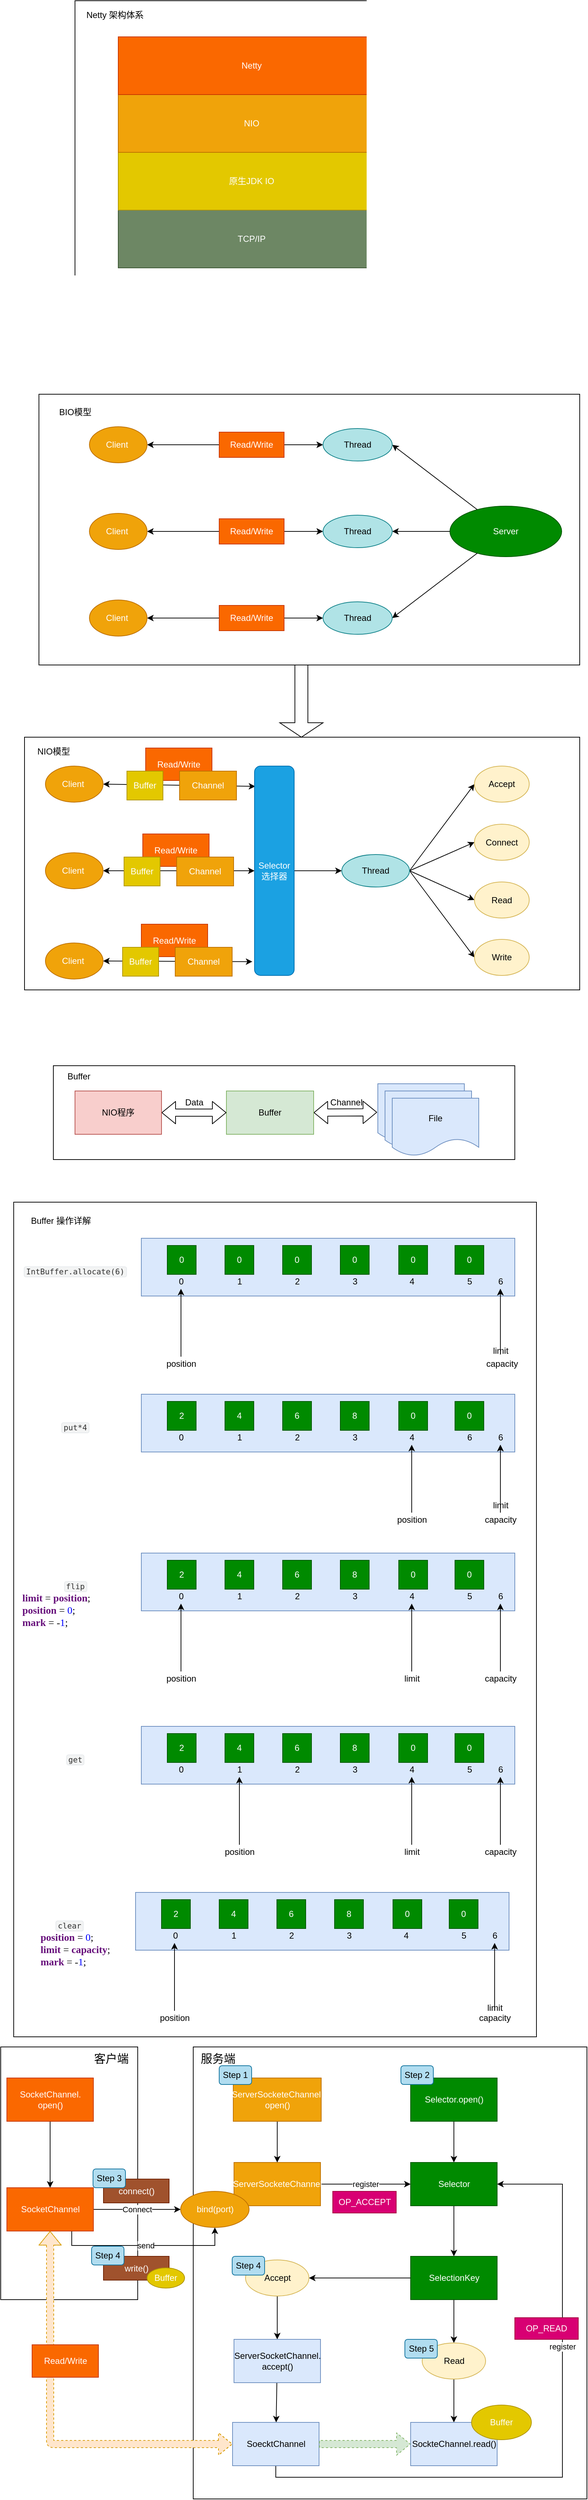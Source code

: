 <mxfile version="12.9.2" type="github">
  <diagram id="jNRD1-DXNJHHLxzeRADo" name="Page-1">
    <mxGraphModel dx="1186" dy="661" grid="1" gridSize="10" guides="1" tooltips="1" connect="1" arrows="1" fold="1" page="1" pageScale="1" pageWidth="827" pageHeight="1169" math="0" shadow="0">
      <root>
        <mxCell id="0" />
        <mxCell id="1" parent="0" />
        <mxCell id="AV0bK6THxF_gHR7wznhi-60" value="" style="rounded=0;whiteSpace=wrap;html=1;" vertex="1" parent="1">
          <mxGeometry x="274" y="2874" width="546" height="626" as="geometry" />
        </mxCell>
        <mxCell id="AV0bK6THxF_gHR7wznhi-58" value="" style="rounded=0;whiteSpace=wrap;html=1;" vertex="1" parent="1">
          <mxGeometry x="7" y="2874" width="190" height="350" as="geometry" />
        </mxCell>
        <mxCell id="vnEfgq90erIGrsfLV__0-226" value="" style="rounded=0;whiteSpace=wrap;html=1;" parent="1" vertex="1">
          <mxGeometry x="25" y="1704" width="725" height="1156" as="geometry" />
        </mxCell>
        <mxCell id="vnEfgq90erIGrsfLV__0-33" value="" style="rounded=0;whiteSpace=wrap;html=1;fillColor=#dae8fc;strokeColor=#6c8ebf;" parent="1" vertex="1">
          <mxGeometry x="202" y="1754" width="518" height="80" as="geometry" />
        </mxCell>
        <mxCell id="vnEfgq90erIGrsfLV__0-23" value="" style="rounded=0;whiteSpace=wrap;html=1;" parent="1" vertex="1">
          <mxGeometry x="80" y="1515" width="640" height="130" as="geometry" />
        </mxCell>
        <mxCell id="cbBWPBaZ2SxCi-PAY08a-71" value="" style="rounded=0;whiteSpace=wrap;html=1;" parent="1" vertex="1">
          <mxGeometry x="40" y="1060" width="770" height="350" as="geometry" />
        </mxCell>
        <mxCell id="cbBWPBaZ2SxCi-PAY08a-77" style="edgeStyle=none;rounded=0;orthogonalLoop=1;jettySize=auto;html=1;exitX=1;exitY=0.5;exitDx=0;exitDy=0;entryX=0;entryY=0.5;entryDx=0;entryDy=0;startArrow=none;startFill=0;endArrow=classic;endFill=1;" parent="1" source="cbBWPBaZ2SxCi-PAY08a-33" target="cbBWPBaZ2SxCi-PAY08a-73" edge="1">
          <mxGeometry relative="1" as="geometry">
            <mxPoint x="594" y="1245" as="sourcePoint" />
          </mxGeometry>
        </mxCell>
        <mxCell id="cbBWPBaZ2SxCi-PAY08a-78" style="edgeStyle=none;rounded=0;orthogonalLoop=1;jettySize=auto;html=1;entryX=0;entryY=0.5;entryDx=0;entryDy=0;startArrow=none;startFill=0;endArrow=classic;endFill=1;exitX=1;exitY=0.5;exitDx=0;exitDy=0;" parent="1" source="cbBWPBaZ2SxCi-PAY08a-33" target="cbBWPBaZ2SxCi-PAY08a-75" edge="1">
          <mxGeometry relative="1" as="geometry">
            <mxPoint x="590" y="1245" as="sourcePoint" />
          </mxGeometry>
        </mxCell>
        <mxCell id="cbBWPBaZ2SxCi-PAY08a-79" style="edgeStyle=none;rounded=0;orthogonalLoop=1;jettySize=auto;html=1;exitX=1;exitY=0.5;exitDx=0;exitDy=0;entryX=0;entryY=0.5;entryDx=0;entryDy=0;startArrow=none;startFill=0;endArrow=classic;endFill=1;" parent="1" source="cbBWPBaZ2SxCi-PAY08a-33" target="cbBWPBaZ2SxCi-PAY08a-74" edge="1">
          <mxGeometry relative="1" as="geometry">
            <mxPoint x="594" y="1245" as="sourcePoint" />
          </mxGeometry>
        </mxCell>
        <mxCell id="cbBWPBaZ2SxCi-PAY08a-80" style="edgeStyle=none;rounded=0;orthogonalLoop=1;jettySize=auto;html=1;exitX=1;exitY=0.5;exitDx=0;exitDy=0;entryX=0;entryY=0.5;entryDx=0;entryDy=0;startArrow=none;startFill=0;endArrow=classic;endFill=1;" parent="1" source="cbBWPBaZ2SxCi-PAY08a-33" target="cbBWPBaZ2SxCi-PAY08a-76" edge="1">
          <mxGeometry relative="1" as="geometry">
            <mxPoint x="594" y="1245" as="sourcePoint" />
          </mxGeometry>
        </mxCell>
        <mxCell id="cbBWPBaZ2SxCi-PAY08a-25" value="" style="rounded=0;whiteSpace=wrap;html=1;" parent="1" vertex="1">
          <mxGeometry x="60" y="585" width="750" height="375" as="geometry" />
        </mxCell>
        <mxCell id="cbBWPBaZ2SxCi-PAY08a-5" value="" style="rounded=0;whiteSpace=wrap;html=1;" parent="1" vertex="1">
          <mxGeometry x="110" y="40" width="510" height="420" as="geometry" />
        </mxCell>
        <mxCell id="cbBWPBaZ2SxCi-PAY08a-1" value="TCP/IP" style="rounded=0;whiteSpace=wrap;html=1;fillColor=#6d8764;strokeColor=#3A5431;fontColor=#ffffff;" parent="1" vertex="1">
          <mxGeometry x="170" y="330" width="370" height="80" as="geometry" />
        </mxCell>
        <mxCell id="cbBWPBaZ2SxCi-PAY08a-2" value="原生JDK IO" style="rounded=0;whiteSpace=wrap;html=1;fillColor=#e3c800;strokeColor=#B09500;fontColor=#ffffff;" parent="1" vertex="1">
          <mxGeometry x="170" y="250" width="370" height="80" as="geometry" />
        </mxCell>
        <mxCell id="cbBWPBaZ2SxCi-PAY08a-3" value="NIO" style="rounded=0;whiteSpace=wrap;html=1;fillColor=#f0a30a;strokeColor=#BD7000;fontColor=#ffffff;" parent="1" vertex="1">
          <mxGeometry x="170" y="170" width="370" height="80" as="geometry" />
        </mxCell>
        <mxCell id="cbBWPBaZ2SxCi-PAY08a-4" value="Netty" style="rounded=0;whiteSpace=wrap;html=1;fillColor=#fa6800;strokeColor=#C73500;fontColor=#ffffff;" parent="1" vertex="1">
          <mxGeometry x="170" y="90" width="370" height="80" as="geometry" />
        </mxCell>
        <mxCell id="cbBWPBaZ2SxCi-PAY08a-6" value="Netty 架构体系" style="text;html=1;align=center;verticalAlign=middle;resizable=0;points=[];autosize=1;" parent="1" vertex="1">
          <mxGeometry x="120" y="50" width="90" height="20" as="geometry" />
        </mxCell>
        <mxCell id="cbBWPBaZ2SxCi-PAY08a-7" value="Server" style="ellipse;whiteSpace=wrap;html=1;fillColor=#008a00;strokeColor=#005700;fontColor=#ffffff;" parent="1" vertex="1">
          <mxGeometry x="630" y="740" width="155" height="70" as="geometry" />
        </mxCell>
        <mxCell id="cbBWPBaZ2SxCi-PAY08a-13" style="edgeStyle=orthogonalEdgeStyle;rounded=0;orthogonalLoop=1;jettySize=auto;html=1;exitX=1;exitY=0.5;exitDx=0;exitDy=0;startArrow=classic;startFill=1;" parent="1" source="cbBWPBaZ2SxCi-PAY08a-8" target="cbBWPBaZ2SxCi-PAY08a-11" edge="1">
          <mxGeometry relative="1" as="geometry" />
        </mxCell>
        <mxCell id="cbBWPBaZ2SxCi-PAY08a-8" value="Client&amp;nbsp;" style="ellipse;whiteSpace=wrap;html=1;fillColor=#f0a30a;strokeColor=#BD7000;fontColor=#ffffff;" parent="1" vertex="1">
          <mxGeometry x="130" y="630" width="80" height="50" as="geometry" />
        </mxCell>
        <mxCell id="cbBWPBaZ2SxCi-PAY08a-22" style="rounded=0;orthogonalLoop=1;jettySize=auto;html=1;exitX=1;exitY=0.5;exitDx=0;exitDy=0;startArrow=classic;startFill=1;endArrow=none;endFill=0;" parent="1" source="cbBWPBaZ2SxCi-PAY08a-11" target="cbBWPBaZ2SxCi-PAY08a-7" edge="1">
          <mxGeometry relative="1" as="geometry" />
        </mxCell>
        <mxCell id="cbBWPBaZ2SxCi-PAY08a-11" value="Thread" style="ellipse;whiteSpace=wrap;html=1;fillColor=#b0e3e6;strokeColor=#0e8088;" parent="1" vertex="1">
          <mxGeometry x="454" y="632.5" width="96" height="45" as="geometry" />
        </mxCell>
        <mxCell id="cbBWPBaZ2SxCi-PAY08a-12" value="Read/Write" style="rounded=0;whiteSpace=wrap;html=1;fillColor=#fa6800;strokeColor=#C73500;fontColor=#ffffff;" parent="1" vertex="1">
          <mxGeometry x="310" y="637.5" width="90" height="35" as="geometry" />
        </mxCell>
        <mxCell id="cbBWPBaZ2SxCi-PAY08a-14" style="edgeStyle=orthogonalEdgeStyle;rounded=0;orthogonalLoop=1;jettySize=auto;html=1;exitX=1;exitY=0.5;exitDx=0;exitDy=0;startArrow=classic;startFill=1;" parent="1" source="cbBWPBaZ2SxCi-PAY08a-15" target="cbBWPBaZ2SxCi-PAY08a-16" edge="1">
          <mxGeometry relative="1" as="geometry" />
        </mxCell>
        <mxCell id="cbBWPBaZ2SxCi-PAY08a-15" value="Client&amp;nbsp;" style="ellipse;whiteSpace=wrap;html=1;fillColor=#f0a30a;strokeColor=#BD7000;fontColor=#ffffff;" parent="1" vertex="1">
          <mxGeometry x="130" y="750" width="80" height="50" as="geometry" />
        </mxCell>
        <mxCell id="cbBWPBaZ2SxCi-PAY08a-23" style="edgeStyle=none;rounded=0;orthogonalLoop=1;jettySize=auto;html=1;exitX=1;exitY=0.5;exitDx=0;exitDy=0;entryX=0;entryY=0.5;entryDx=0;entryDy=0;startArrow=classic;startFill=1;endArrow=none;endFill=0;" parent="1" source="cbBWPBaZ2SxCi-PAY08a-16" target="cbBWPBaZ2SxCi-PAY08a-7" edge="1">
          <mxGeometry relative="1" as="geometry" />
        </mxCell>
        <mxCell id="cbBWPBaZ2SxCi-PAY08a-16" value="Thread" style="ellipse;whiteSpace=wrap;html=1;fillColor=#b0e3e6;strokeColor=#0e8088;" parent="1" vertex="1">
          <mxGeometry x="454" y="752.5" width="96" height="45" as="geometry" />
        </mxCell>
        <mxCell id="cbBWPBaZ2SxCi-PAY08a-17" value="Read/Write" style="rounded=0;whiteSpace=wrap;html=1;fillColor=#fa6800;strokeColor=#C73500;fontColor=#ffffff;" parent="1" vertex="1">
          <mxGeometry x="310" y="757.5" width="90" height="35" as="geometry" />
        </mxCell>
        <mxCell id="cbBWPBaZ2SxCi-PAY08a-18" style="edgeStyle=orthogonalEdgeStyle;rounded=0;orthogonalLoop=1;jettySize=auto;html=1;exitX=1;exitY=0.5;exitDx=0;exitDy=0;startArrow=classic;startFill=1;" parent="1" source="cbBWPBaZ2SxCi-PAY08a-19" target="cbBWPBaZ2SxCi-PAY08a-20" edge="1">
          <mxGeometry relative="1" as="geometry" />
        </mxCell>
        <mxCell id="cbBWPBaZ2SxCi-PAY08a-19" value="Client&amp;nbsp;" style="ellipse;whiteSpace=wrap;html=1;fillColor=#f0a30a;strokeColor=#BD7000;fontColor=#ffffff;" parent="1" vertex="1">
          <mxGeometry x="130" y="870" width="80" height="50" as="geometry" />
        </mxCell>
        <mxCell id="cbBWPBaZ2SxCi-PAY08a-24" style="edgeStyle=none;rounded=0;orthogonalLoop=1;jettySize=auto;html=1;exitX=1;exitY=0.5;exitDx=0;exitDy=0;startArrow=classic;startFill=1;endArrow=none;endFill=0;" parent="1" source="cbBWPBaZ2SxCi-PAY08a-20" target="cbBWPBaZ2SxCi-PAY08a-7" edge="1">
          <mxGeometry relative="1" as="geometry" />
        </mxCell>
        <mxCell id="cbBWPBaZ2SxCi-PAY08a-20" value="Thread" style="ellipse;whiteSpace=wrap;html=1;fillColor=#b0e3e6;strokeColor=#0e8088;" parent="1" vertex="1">
          <mxGeometry x="454" y="872.5" width="96" height="45" as="geometry" />
        </mxCell>
        <mxCell id="cbBWPBaZ2SxCi-PAY08a-21" value="Read/Write" style="rounded=0;whiteSpace=wrap;html=1;fillColor=#fa6800;strokeColor=#C73500;fontColor=#ffffff;" parent="1" vertex="1">
          <mxGeometry x="310" y="877.5" width="90" height="35" as="geometry" />
        </mxCell>
        <mxCell id="cbBWPBaZ2SxCi-PAY08a-26" value="BIO模型" style="text;html=1;align=center;verticalAlign=middle;resizable=0;points=[];autosize=1;" parent="1" vertex="1">
          <mxGeometry x="80" y="600" width="60" height="20" as="geometry" />
        </mxCell>
        <mxCell id="cbBWPBaZ2SxCi-PAY08a-27" value="" style="shape=singleArrow;direction=south;whiteSpace=wrap;html=1;" parent="1" vertex="1">
          <mxGeometry x="394" y="960" width="60" height="100" as="geometry" />
        </mxCell>
        <mxCell id="cbBWPBaZ2SxCi-PAY08a-55" style="edgeStyle=none;rounded=0;orthogonalLoop=1;jettySize=auto;html=1;exitX=1;exitY=0.5;exitDx=0;exitDy=0;entryX=0.018;entryY=0.097;entryDx=0;entryDy=0;entryPerimeter=0;startArrow=classic;startFill=1;endArrow=classic;endFill=1;" parent="1" source="cbBWPBaZ2SxCi-PAY08a-31" target="cbBWPBaZ2SxCi-PAY08a-52" edge="1">
          <mxGeometry relative="1" as="geometry" />
        </mxCell>
        <mxCell id="cbBWPBaZ2SxCi-PAY08a-31" value="Client&amp;nbsp;" style="ellipse;whiteSpace=wrap;html=1;fillColor=#f0a30a;strokeColor=#BD7000;fontColor=#ffffff;" parent="1" vertex="1">
          <mxGeometry x="69" y="1100" width="80" height="50" as="geometry" />
        </mxCell>
        <mxCell id="cbBWPBaZ2SxCi-PAY08a-33" value="Thread" style="ellipse;whiteSpace=wrap;html=1;fillColor=#b0e3e6;strokeColor=#0e8088;" parent="1" vertex="1">
          <mxGeometry x="480" y="1222.5" width="94" height="45" as="geometry" />
        </mxCell>
        <mxCell id="cbBWPBaZ2SxCi-PAY08a-34" value="Read/Write" style="rounded=0;whiteSpace=wrap;html=1;fillColor=#fa6800;strokeColor=#C73500;fontColor=#ffffff;" parent="1" vertex="1">
          <mxGeometry x="208" y="1075" width="92" height="45" as="geometry" />
        </mxCell>
        <mxCell id="cbBWPBaZ2SxCi-PAY08a-56" style="edgeStyle=none;rounded=0;orthogonalLoop=1;jettySize=auto;html=1;exitX=1;exitY=0.5;exitDx=0;exitDy=0;entryX=0;entryY=0.5;entryDx=0;entryDy=0;startArrow=classic;startFill=1;endArrow=classic;endFill=1;" parent="1" source="cbBWPBaZ2SxCi-PAY08a-36" target="cbBWPBaZ2SxCi-PAY08a-52" edge="1">
          <mxGeometry relative="1" as="geometry" />
        </mxCell>
        <mxCell id="cbBWPBaZ2SxCi-PAY08a-36" value="Client&amp;nbsp;" style="ellipse;whiteSpace=wrap;html=1;fillColor=#f0a30a;strokeColor=#BD7000;fontColor=#ffffff;" parent="1" vertex="1">
          <mxGeometry x="69" y="1220" width="80" height="50" as="geometry" />
        </mxCell>
        <mxCell id="cbBWPBaZ2SxCi-PAY08a-57" style="edgeStyle=none;rounded=0;orthogonalLoop=1;jettySize=auto;html=1;exitX=1;exitY=0.5;exitDx=0;exitDy=0;entryX=-0.055;entryY=0.934;entryDx=0;entryDy=0;entryPerimeter=0;startArrow=classic;startFill=1;endArrow=classic;endFill=1;" parent="1" source="cbBWPBaZ2SxCi-PAY08a-41" target="cbBWPBaZ2SxCi-PAY08a-52" edge="1">
          <mxGeometry relative="1" as="geometry" />
        </mxCell>
        <mxCell id="cbBWPBaZ2SxCi-PAY08a-41" value="Client&amp;nbsp;" style="ellipse;whiteSpace=wrap;html=1;fillColor=#f0a30a;strokeColor=#BD7000;fontColor=#ffffff;" parent="1" vertex="1">
          <mxGeometry x="69" y="1345" width="80" height="50" as="geometry" />
        </mxCell>
        <mxCell id="cbBWPBaZ2SxCi-PAY08a-45" value="NIO模型" style="text;html=1;align=center;verticalAlign=middle;resizable=0;points=[];autosize=1;" parent="1" vertex="1">
          <mxGeometry x="50" y="1070" width="60" height="20" as="geometry" />
        </mxCell>
        <mxCell id="cbBWPBaZ2SxCi-PAY08a-70" style="edgeStyle=none;rounded=0;orthogonalLoop=1;jettySize=auto;html=1;startArrow=none;startFill=0;endArrow=classic;endFill=1;" parent="1" source="cbBWPBaZ2SxCi-PAY08a-52" target="cbBWPBaZ2SxCi-PAY08a-33" edge="1">
          <mxGeometry relative="1" as="geometry">
            <mxPoint x="469" y="1245" as="targetPoint" />
          </mxGeometry>
        </mxCell>
        <mxCell id="cbBWPBaZ2SxCi-PAY08a-52" value="Selector&lt;br&gt;选择器" style="rounded=1;whiteSpace=wrap;html=1;fillColor=#1ba1e2;strokeColor=#006EAF;fontColor=#ffffff;" parent="1" vertex="1">
          <mxGeometry x="359" y="1100" width="55" height="290" as="geometry" />
        </mxCell>
        <mxCell id="cbBWPBaZ2SxCi-PAY08a-73" value="Accept" style="ellipse;whiteSpace=wrap;html=1;fillColor=#fff2cc;strokeColor=#d6b656;" parent="1" vertex="1">
          <mxGeometry x="664" y="1100" width="76" height="50" as="geometry" />
        </mxCell>
        <mxCell id="cbBWPBaZ2SxCi-PAY08a-74" value="Read" style="ellipse;whiteSpace=wrap;html=1;fillColor=#fff2cc;strokeColor=#d6b656;" parent="1" vertex="1">
          <mxGeometry x="664" y="1260.5" width="76" height="50" as="geometry" />
        </mxCell>
        <mxCell id="cbBWPBaZ2SxCi-PAY08a-75" value="Connect" style="ellipse;whiteSpace=wrap;html=1;fillColor=#fff2cc;strokeColor=#d6b656;" parent="1" vertex="1">
          <mxGeometry x="664" y="1180.5" width="76" height="50" as="geometry" />
        </mxCell>
        <mxCell id="cbBWPBaZ2SxCi-PAY08a-76" value="Write" style="ellipse;whiteSpace=wrap;html=1;fillColor=#fff2cc;strokeColor=#d6b656;" parent="1" vertex="1">
          <mxGeometry x="664" y="1340" width="76" height="50" as="geometry" />
        </mxCell>
        <mxCell id="vnEfgq90erIGrsfLV__0-1" value="Channel" style="rounded=0;whiteSpace=wrap;html=1;fillColor=#f0a30a;strokeColor=#BD7000;fontColor=#ffffff;" parent="1" vertex="1">
          <mxGeometry x="255" y="1107" width="79" height="40" as="geometry" />
        </mxCell>
        <mxCell id="vnEfgq90erIGrsfLV__0-2" value="Buffer" style="rounded=0;whiteSpace=wrap;html=1;fillColor=#e3c800;strokeColor=#B09500;fontColor=#ffffff;" parent="1" vertex="1">
          <mxGeometry x="182" y="1107" width="50" height="40" as="geometry" />
        </mxCell>
        <mxCell id="vnEfgq90erIGrsfLV__0-5" value="Read/Write" style="rounded=0;whiteSpace=wrap;html=1;fillColor=#fa6800;strokeColor=#C73500;fontColor=#ffffff;" parent="1" vertex="1">
          <mxGeometry x="204" y="1194" width="92" height="45" as="geometry" />
        </mxCell>
        <mxCell id="vnEfgq90erIGrsfLV__0-6" value="Channel" style="rounded=0;whiteSpace=wrap;html=1;fillColor=#f0a30a;strokeColor=#BD7000;fontColor=#ffffff;" parent="1" vertex="1">
          <mxGeometry x="251" y="1226" width="79" height="40" as="geometry" />
        </mxCell>
        <mxCell id="vnEfgq90erIGrsfLV__0-7" value="Buffer" style="rounded=0;whiteSpace=wrap;html=1;fillColor=#e3c800;strokeColor=#B09500;fontColor=#ffffff;" parent="1" vertex="1">
          <mxGeometry x="178" y="1226" width="50" height="40" as="geometry" />
        </mxCell>
        <mxCell id="vnEfgq90erIGrsfLV__0-8" value="Read/Write" style="rounded=0;whiteSpace=wrap;html=1;fillColor=#fa6800;strokeColor=#C73500;fontColor=#ffffff;" parent="1" vertex="1">
          <mxGeometry x="202" y="1319" width="92" height="45" as="geometry" />
        </mxCell>
        <mxCell id="vnEfgq90erIGrsfLV__0-9" value="Channel" style="rounded=0;whiteSpace=wrap;html=1;fillColor=#f0a30a;strokeColor=#BD7000;fontColor=#ffffff;" parent="1" vertex="1">
          <mxGeometry x="249" y="1351" width="79" height="40" as="geometry" />
        </mxCell>
        <mxCell id="vnEfgq90erIGrsfLV__0-10" value="Buffer" style="rounded=0;whiteSpace=wrap;html=1;fillColor=#e3c800;strokeColor=#B09500;fontColor=#ffffff;" parent="1" vertex="1">
          <mxGeometry x="176" y="1351" width="50" height="40" as="geometry" />
        </mxCell>
        <mxCell id="vnEfgq90erIGrsfLV__0-11" value="" style="shape=document;whiteSpace=wrap;html=1;boundedLbl=1;fillColor=#dae8fc;strokeColor=#6c8ebf;" parent="1" vertex="1">
          <mxGeometry x="530" y="1540" width="120" height="80" as="geometry" />
        </mxCell>
        <mxCell id="vnEfgq90erIGrsfLV__0-12" value="" style="shape=document;whiteSpace=wrap;html=1;boundedLbl=1;fillColor=#dae8fc;strokeColor=#6c8ebf;" parent="1" vertex="1">
          <mxGeometry x="540" y="1550" width="120" height="80" as="geometry" />
        </mxCell>
        <mxCell id="vnEfgq90erIGrsfLV__0-13" value="File" style="shape=document;whiteSpace=wrap;html=1;boundedLbl=1;fillColor=#dae8fc;strokeColor=#6c8ebf;" parent="1" vertex="1">
          <mxGeometry x="550" y="1560" width="120" height="80" as="geometry" />
        </mxCell>
        <mxCell id="vnEfgq90erIGrsfLV__0-15" value="" style="shape=flexArrow;endArrow=classic;startArrow=classic;html=1;exitX=1;exitY=0.5;exitDx=0;exitDy=0;" parent="1" source="vnEfgq90erIGrsfLV__0-16" edge="1">
          <mxGeometry width="50" height="50" relative="1" as="geometry">
            <mxPoint x="470" y="1646" as="sourcePoint" />
            <mxPoint x="529" y="1579.5" as="targetPoint" />
          </mxGeometry>
        </mxCell>
        <mxCell id="vnEfgq90erIGrsfLV__0-19" value="Channel" style="text;html=1;align=center;verticalAlign=middle;resizable=0;points=[];labelBackgroundColor=#ffffff;" parent="vnEfgq90erIGrsfLV__0-15" vertex="1" connectable="0">
          <mxGeometry x="0.072" relative="1" as="geometry">
            <mxPoint x="-2.5" y="-13.73" as="offset" />
          </mxGeometry>
        </mxCell>
        <mxCell id="vnEfgq90erIGrsfLV__0-16" value="Buffer" style="rounded=0;whiteSpace=wrap;html=1;fillColor=#d5e8d4;strokeColor=#82b366;" parent="1" vertex="1">
          <mxGeometry x="320" y="1550" width="121" height="60" as="geometry" />
        </mxCell>
        <mxCell id="vnEfgq90erIGrsfLV__0-17" value="" style="shape=flexArrow;endArrow=classic;startArrow=classic;html=1;entryX=0;entryY=0.5;entryDx=0;entryDy=0;exitX=1;exitY=0.5;exitDx=0;exitDy=0;" parent="1" source="vnEfgq90erIGrsfLV__0-18" target="vnEfgq90erIGrsfLV__0-16" edge="1">
          <mxGeometry width="50" height="50" relative="1" as="geometry">
            <mxPoint x="220" y="1580" as="sourcePoint" />
            <mxPoint x="260" y="1556" as="targetPoint" />
          </mxGeometry>
        </mxCell>
        <mxCell id="vnEfgq90erIGrsfLV__0-20" value="Data" style="text;html=1;align=center;verticalAlign=middle;resizable=0;points=[];labelBackgroundColor=#ffffff;" parent="vnEfgq90erIGrsfLV__0-17" vertex="1" connectable="0">
          <mxGeometry x="0.097" y="1" relative="1" as="geometry">
            <mxPoint x="-5" y="-13" as="offset" />
          </mxGeometry>
        </mxCell>
        <mxCell id="vnEfgq90erIGrsfLV__0-18" value="NIO程序" style="rounded=0;whiteSpace=wrap;html=1;fillColor=#f8cecc;strokeColor=#b85450;" parent="1" vertex="1">
          <mxGeometry x="110" y="1550" width="120" height="60" as="geometry" />
        </mxCell>
        <mxCell id="vnEfgq90erIGrsfLV__0-24" value="Buffer" style="text;html=1;align=center;verticalAlign=middle;resizable=0;points=[];autosize=1;" parent="1" vertex="1">
          <mxGeometry x="90" y="1520" width="50" height="20" as="geometry" />
        </mxCell>
        <mxCell id="vnEfgq90erIGrsfLV__0-26" value="0" style="whiteSpace=wrap;html=1;aspect=fixed;fillColor=#008a00;strokeColor=#005700;fontColor=#ffffff;" parent="1" vertex="1">
          <mxGeometry x="238" y="1764" width="40" height="40" as="geometry" />
        </mxCell>
        <mxCell id="vnEfgq90erIGrsfLV__0-27" value="0" style="whiteSpace=wrap;html=1;aspect=fixed;fillColor=#008a00;strokeColor=#005700;fontColor=#ffffff;" parent="1" vertex="1">
          <mxGeometry x="637" y="1764" width="40" height="40" as="geometry" />
        </mxCell>
        <mxCell id="vnEfgq90erIGrsfLV__0-28" value="0" style="whiteSpace=wrap;html=1;aspect=fixed;fillColor=#008a00;strokeColor=#005700;fontColor=#ffffff;" parent="1" vertex="1">
          <mxGeometry x="559" y="1764" width="40" height="40" as="geometry" />
        </mxCell>
        <mxCell id="vnEfgq90erIGrsfLV__0-29" value="0" style="whiteSpace=wrap;html=1;aspect=fixed;fillColor=#008a00;strokeColor=#005700;fontColor=#ffffff;" parent="1" vertex="1">
          <mxGeometry x="318" y="1764" width="40" height="40" as="geometry" />
        </mxCell>
        <mxCell id="vnEfgq90erIGrsfLV__0-30" value="0" style="whiteSpace=wrap;html=1;aspect=fixed;fillColor=#008a00;strokeColor=#005700;fontColor=#ffffff;" parent="1" vertex="1">
          <mxGeometry x="398" y="1764" width="40" height="40" as="geometry" />
        </mxCell>
        <mxCell id="vnEfgq90erIGrsfLV__0-31" value="0" style="whiteSpace=wrap;html=1;aspect=fixed;fillColor=#008a00;strokeColor=#005700;fontColor=#ffffff;" parent="1" vertex="1">
          <mxGeometry x="478" y="1764" width="40" height="40" as="geometry" />
        </mxCell>
        <mxCell id="vnEfgq90erIGrsfLV__0-34" value="0" style="text;html=1;align=center;verticalAlign=middle;resizable=0;points=[];autosize=1;" parent="1" vertex="1">
          <mxGeometry x="247" y="1804" width="20" height="20" as="geometry" />
        </mxCell>
        <mxCell id="vnEfgq90erIGrsfLV__0-35" value="1" style="text;html=1;align=center;verticalAlign=middle;resizable=0;points=[];autosize=1;" parent="1" vertex="1">
          <mxGeometry x="328" y="1804" width="20" height="20" as="geometry" />
        </mxCell>
        <mxCell id="vnEfgq90erIGrsfLV__0-36" value="2" style="text;html=1;align=center;verticalAlign=middle;resizable=0;points=[];autosize=1;" parent="1" vertex="1">
          <mxGeometry x="408" y="1804" width="20" height="20" as="geometry" />
        </mxCell>
        <mxCell id="vnEfgq90erIGrsfLV__0-37" value="3" style="text;html=1;align=center;verticalAlign=middle;resizable=0;points=[];autosize=1;" parent="1" vertex="1">
          <mxGeometry x="488" y="1804" width="20" height="20" as="geometry" />
        </mxCell>
        <mxCell id="vnEfgq90erIGrsfLV__0-38" value="4" style="text;html=1;align=center;verticalAlign=middle;resizable=0;points=[];autosize=1;" parent="1" vertex="1">
          <mxGeometry x="567" y="1804" width="20" height="20" as="geometry" />
        </mxCell>
        <mxCell id="vnEfgq90erIGrsfLV__0-41" value="5" style="text;html=1;align=center;verticalAlign=middle;resizable=0;points=[];autosize=1;" parent="1" vertex="1">
          <mxGeometry x="647" y="1804" width="20" height="20" as="geometry" />
        </mxCell>
        <mxCell id="vnEfgq90erIGrsfLV__0-45" style="edgeStyle=orthogonalEdgeStyle;rounded=0;orthogonalLoop=1;jettySize=auto;html=1;" parent="1" source="vnEfgq90erIGrsfLV__0-42" target="vnEfgq90erIGrsfLV__0-34" edge="1">
          <mxGeometry relative="1" as="geometry">
            <mxPoint x="257" y="1824" as="targetPoint" />
          </mxGeometry>
        </mxCell>
        <mxCell id="vnEfgq90erIGrsfLV__0-42" value="position" style="text;html=1;align=center;verticalAlign=middle;resizable=0;points=[];autosize=1;" parent="1" vertex="1">
          <mxGeometry x="227" y="1918" width="60" height="20" as="geometry" />
        </mxCell>
        <mxCell id="vnEfgq90erIGrsfLV__0-44" style="edgeStyle=orthogonalEdgeStyle;rounded=0;orthogonalLoop=1;jettySize=auto;html=1;exitX=0.467;exitY=-0.15;exitDx=0;exitDy=0;exitPerimeter=0;entryX=0.5;entryY=1;entryDx=0;entryDy=0;entryPerimeter=0;" parent="1" source="vnEfgq90erIGrsfLV__0-43" target="vnEfgq90erIGrsfLV__0-158" edge="1">
          <mxGeometry relative="1" as="geometry" />
        </mxCell>
        <mxCell id="vnEfgq90erIGrsfLV__0-43" value="capacity" style="text;html=1;align=center;verticalAlign=middle;resizable=0;points=[];autosize=1;" parent="1" vertex="1">
          <mxGeometry x="672" y="1918" width="60" height="20" as="geometry" />
        </mxCell>
        <mxCell id="vnEfgq90erIGrsfLV__0-47" style="edgeStyle=orthogonalEdgeStyle;rounded=0;orthogonalLoop=1;jettySize=auto;html=1;" parent="1" source="vnEfgq90erIGrsfLV__0-46" target="vnEfgq90erIGrsfLV__0-158" edge="1">
          <mxGeometry relative="1" as="geometry">
            <mxPoint x="718" y="1904" as="targetPoint" />
          </mxGeometry>
        </mxCell>
        <mxCell id="vnEfgq90erIGrsfLV__0-46" value="limit" style="text;html=1;align=center;verticalAlign=middle;resizable=0;points=[];autosize=1;" parent="1" vertex="1">
          <mxGeometry x="680" y="1900" width="40" height="20" as="geometry" />
        </mxCell>
        <mxCell id="vnEfgq90erIGrsfLV__0-48" value="&lt;code style=&quot;box-sizing: border-box ; text-align: left ; border: 1px solid rgb(231 , 234 , 237) ; background-color: rgb(243 , 244 , 244) ; border-radius: 3px ; padding: 0px 2px ; font-size: 0.9em ; color: rgb(51 , 51 , 51) ; white-space: pre-wrap&quot;&gt;IntBuffer.allocate(6)&lt;/code&gt;" style="text;html=1;align=center;verticalAlign=middle;resizable=0;points=[];autosize=1;" parent="1" vertex="1">
          <mxGeometry x="25" y="1790" width="170" height="20" as="geometry" />
        </mxCell>
        <mxCell id="vnEfgq90erIGrsfLV__0-94" value="" style="rounded=0;whiteSpace=wrap;html=1;fillColor=#dae8fc;strokeColor=#6c8ebf;" parent="1" vertex="1">
          <mxGeometry x="202" y="1970" width="518" height="80" as="geometry" />
        </mxCell>
        <mxCell id="vnEfgq90erIGrsfLV__0-95" value="2" style="whiteSpace=wrap;html=1;aspect=fixed;fillColor=#008a00;strokeColor=#005700;fontColor=#ffffff;" parent="1" vertex="1">
          <mxGeometry x="238" y="1980" width="40" height="40" as="geometry" />
        </mxCell>
        <mxCell id="vnEfgq90erIGrsfLV__0-96" value="0" style="whiteSpace=wrap;html=1;aspect=fixed;fillColor=#008a00;strokeColor=#005700;fontColor=#ffffff;" parent="1" vertex="1">
          <mxGeometry x="637" y="1980" width="40" height="40" as="geometry" />
        </mxCell>
        <mxCell id="vnEfgq90erIGrsfLV__0-97" value="0" style="whiteSpace=wrap;html=1;aspect=fixed;fillColor=#008a00;strokeColor=#005700;fontColor=#ffffff;" parent="1" vertex="1">
          <mxGeometry x="559" y="1980" width="40" height="40" as="geometry" />
        </mxCell>
        <mxCell id="vnEfgq90erIGrsfLV__0-98" value="4" style="whiteSpace=wrap;html=1;aspect=fixed;fillColor=#008a00;strokeColor=#005700;fontColor=#ffffff;" parent="1" vertex="1">
          <mxGeometry x="318" y="1980" width="40" height="40" as="geometry" />
        </mxCell>
        <mxCell id="vnEfgq90erIGrsfLV__0-99" value="6" style="whiteSpace=wrap;html=1;aspect=fixed;fillColor=#008a00;strokeColor=#005700;fontColor=#ffffff;" parent="1" vertex="1">
          <mxGeometry x="398" y="1980" width="40" height="40" as="geometry" />
        </mxCell>
        <mxCell id="vnEfgq90erIGrsfLV__0-100" value="8" style="whiteSpace=wrap;html=1;aspect=fixed;fillColor=#008a00;strokeColor=#005700;fontColor=#ffffff;" parent="1" vertex="1">
          <mxGeometry x="478" y="1980" width="40" height="40" as="geometry" />
        </mxCell>
        <mxCell id="vnEfgq90erIGrsfLV__0-101" value="0" style="text;html=1;align=center;verticalAlign=middle;resizable=0;points=[];autosize=1;" parent="1" vertex="1">
          <mxGeometry x="247" y="2020" width="20" height="20" as="geometry" />
        </mxCell>
        <mxCell id="vnEfgq90erIGrsfLV__0-102" value="1" style="text;html=1;align=center;verticalAlign=middle;resizable=0;points=[];autosize=1;" parent="1" vertex="1">
          <mxGeometry x="328" y="2020" width="20" height="20" as="geometry" />
        </mxCell>
        <mxCell id="vnEfgq90erIGrsfLV__0-103" value="2" style="text;html=1;align=center;verticalAlign=middle;resizable=0;points=[];autosize=1;" parent="1" vertex="1">
          <mxGeometry x="408" y="2020" width="20" height="20" as="geometry" />
        </mxCell>
        <mxCell id="vnEfgq90erIGrsfLV__0-104" value="3" style="text;html=1;align=center;verticalAlign=middle;resizable=0;points=[];autosize=1;" parent="1" vertex="1">
          <mxGeometry x="488" y="2020" width="20" height="20" as="geometry" />
        </mxCell>
        <mxCell id="vnEfgq90erIGrsfLV__0-105" value="4" style="text;html=1;align=center;verticalAlign=middle;resizable=0;points=[];autosize=1;" parent="1" vertex="1">
          <mxGeometry x="567" y="2020" width="20" height="20" as="geometry" />
        </mxCell>
        <mxCell id="vnEfgq90erIGrsfLV__0-106" value="6" style="text;html=1;align=center;verticalAlign=middle;resizable=0;points=[];autosize=1;" parent="1" vertex="1">
          <mxGeometry x="647" y="2020" width="20" height="20" as="geometry" />
        </mxCell>
        <mxCell id="vnEfgq90erIGrsfLV__0-107" style="edgeStyle=orthogonalEdgeStyle;rounded=0;orthogonalLoop=1;jettySize=auto;html=1;" parent="1" source="vnEfgq90erIGrsfLV__0-108" target="vnEfgq90erIGrsfLV__0-105" edge="1">
          <mxGeometry relative="1" as="geometry">
            <mxPoint x="257" y="2040" as="targetPoint" />
          </mxGeometry>
        </mxCell>
        <mxCell id="vnEfgq90erIGrsfLV__0-108" value="position" style="text;html=1;align=center;verticalAlign=middle;resizable=0;points=[];autosize=1;" parent="1" vertex="1">
          <mxGeometry x="547" y="2134" width="60" height="20" as="geometry" />
        </mxCell>
        <mxCell id="vnEfgq90erIGrsfLV__0-113" value="&lt;code style=&quot;box-sizing: border-box ; text-align: left ; border: 1px solid rgb(231 , 234 , 237) ; background-color: rgb(243 , 244 , 244) ; border-radius: 3px ; padding: 0px 2px ; font-size: 0.9em ; color: rgb(51 , 51 , 51) ; white-space: pre-wrap&quot;&gt;put*4&lt;/code&gt;" style="text;html=1;align=center;verticalAlign=middle;resizable=0;points=[];autosize=1;" parent="1" vertex="1">
          <mxGeometry x="80" y="2006" width="60" height="20" as="geometry" />
        </mxCell>
        <mxCell id="vnEfgq90erIGrsfLV__0-115" value="" style="rounded=0;whiteSpace=wrap;html=1;fillColor=#dae8fc;strokeColor=#6c8ebf;" parent="1" vertex="1">
          <mxGeometry x="202" y="2190" width="518" height="80" as="geometry" />
        </mxCell>
        <mxCell id="vnEfgq90erIGrsfLV__0-116" value="2" style="whiteSpace=wrap;html=1;aspect=fixed;fillColor=#008a00;strokeColor=#005700;fontColor=#ffffff;" parent="1" vertex="1">
          <mxGeometry x="238" y="2200" width="40" height="40" as="geometry" />
        </mxCell>
        <mxCell id="vnEfgq90erIGrsfLV__0-117" value="0" style="whiteSpace=wrap;html=1;aspect=fixed;fillColor=#008a00;strokeColor=#005700;fontColor=#ffffff;" parent="1" vertex="1">
          <mxGeometry x="637" y="2200" width="40" height="40" as="geometry" />
        </mxCell>
        <mxCell id="vnEfgq90erIGrsfLV__0-118" value="0" style="whiteSpace=wrap;html=1;aspect=fixed;fillColor=#008a00;strokeColor=#005700;fontColor=#ffffff;" parent="1" vertex="1">
          <mxGeometry x="559" y="2200" width="40" height="40" as="geometry" />
        </mxCell>
        <mxCell id="vnEfgq90erIGrsfLV__0-119" value="4" style="whiteSpace=wrap;html=1;aspect=fixed;fillColor=#008a00;strokeColor=#005700;fontColor=#ffffff;" parent="1" vertex="1">
          <mxGeometry x="318" y="2200" width="40" height="40" as="geometry" />
        </mxCell>
        <mxCell id="vnEfgq90erIGrsfLV__0-120" value="6" style="whiteSpace=wrap;html=1;aspect=fixed;fillColor=#008a00;strokeColor=#005700;fontColor=#ffffff;" parent="1" vertex="1">
          <mxGeometry x="398" y="2200" width="40" height="40" as="geometry" />
        </mxCell>
        <mxCell id="vnEfgq90erIGrsfLV__0-121" value="8" style="whiteSpace=wrap;html=1;aspect=fixed;fillColor=#008a00;strokeColor=#005700;fontColor=#ffffff;" parent="1" vertex="1">
          <mxGeometry x="478" y="2200" width="40" height="40" as="geometry" />
        </mxCell>
        <mxCell id="vnEfgq90erIGrsfLV__0-122" value="0" style="text;html=1;align=center;verticalAlign=middle;resizable=0;points=[];autosize=1;" parent="1" vertex="1">
          <mxGeometry x="247" y="2240" width="20" height="20" as="geometry" />
        </mxCell>
        <mxCell id="vnEfgq90erIGrsfLV__0-123" value="1" style="text;html=1;align=center;verticalAlign=middle;resizable=0;points=[];autosize=1;" parent="1" vertex="1">
          <mxGeometry x="328" y="2240" width="20" height="20" as="geometry" />
        </mxCell>
        <mxCell id="vnEfgq90erIGrsfLV__0-124" value="2" style="text;html=1;align=center;verticalAlign=middle;resizable=0;points=[];autosize=1;" parent="1" vertex="1">
          <mxGeometry x="408" y="2240" width="20" height="20" as="geometry" />
        </mxCell>
        <mxCell id="vnEfgq90erIGrsfLV__0-125" value="3" style="text;html=1;align=center;verticalAlign=middle;resizable=0;points=[];autosize=1;" parent="1" vertex="1">
          <mxGeometry x="488" y="2240" width="20" height="20" as="geometry" />
        </mxCell>
        <mxCell id="vnEfgq90erIGrsfLV__0-126" value="4" style="text;html=1;align=center;verticalAlign=middle;resizable=0;points=[];autosize=1;" parent="1" vertex="1">
          <mxGeometry x="567" y="2240" width="20" height="20" as="geometry" />
        </mxCell>
        <mxCell id="vnEfgq90erIGrsfLV__0-127" value="5" style="text;html=1;align=center;verticalAlign=middle;resizable=0;points=[];autosize=1;" parent="1" vertex="1">
          <mxGeometry x="647" y="2240" width="20" height="20" as="geometry" />
        </mxCell>
        <mxCell id="vnEfgq90erIGrsfLV__0-128" style="edgeStyle=orthogonalEdgeStyle;rounded=0;orthogonalLoop=1;jettySize=auto;html=1;" parent="1" source="vnEfgq90erIGrsfLV__0-129" target="vnEfgq90erIGrsfLV__0-122" edge="1">
          <mxGeometry relative="1" as="geometry">
            <mxPoint x="220" y="2260" as="targetPoint" />
          </mxGeometry>
        </mxCell>
        <mxCell id="vnEfgq90erIGrsfLV__0-129" value="position" style="text;html=1;align=center;verticalAlign=middle;resizable=0;points=[];autosize=1;" parent="1" vertex="1">
          <mxGeometry x="227" y="2354" width="60" height="20" as="geometry" />
        </mxCell>
        <mxCell id="vnEfgq90erIGrsfLV__0-170" style="edgeStyle=orthogonalEdgeStyle;rounded=0;orthogonalLoop=1;jettySize=auto;html=1;" parent="1" source="vnEfgq90erIGrsfLV__0-131" target="vnEfgq90erIGrsfLV__0-169" edge="1">
          <mxGeometry relative="1" as="geometry" />
        </mxCell>
        <mxCell id="vnEfgq90erIGrsfLV__0-131" value="capacity" style="text;html=1;align=center;verticalAlign=middle;resizable=0;points=[];autosize=1;" parent="1" vertex="1">
          <mxGeometry x="670" y="2354" width="60" height="20" as="geometry" />
        </mxCell>
        <mxCell id="vnEfgq90erIGrsfLV__0-132" style="edgeStyle=orthogonalEdgeStyle;rounded=0;orthogonalLoop=1;jettySize=auto;html=1;" parent="1" source="vnEfgq90erIGrsfLV__0-133" target="vnEfgq90erIGrsfLV__0-126" edge="1">
          <mxGeometry relative="1" as="geometry">
            <mxPoint x="718" y="2340" as="targetPoint" />
          </mxGeometry>
        </mxCell>
        <mxCell id="vnEfgq90erIGrsfLV__0-133" value="limit" style="text;html=1;align=center;verticalAlign=middle;resizable=0;points=[];autosize=1;" parent="1" vertex="1">
          <mxGeometry x="557" y="2354" width="40" height="20" as="geometry" />
        </mxCell>
        <mxCell id="vnEfgq90erIGrsfLV__0-134" value="&lt;code style=&quot;box-sizing: border-box ; text-align: left ; border: 1px solid rgb(231 , 234 , 237) ; background-color: rgb(243 , 244 , 244) ; border-radius: 3px ; padding: 0px 2px ; font-size: 0.9em ; color: rgb(51 , 51 , 51) ; white-space: pre-wrap&quot;&gt;flip&lt;/code&gt;" style="text;html=1;align=center;verticalAlign=middle;resizable=0;points=[];autosize=1;" parent="1" vertex="1">
          <mxGeometry x="85" y="2226" width="50" height="20" as="geometry" />
        </mxCell>
        <mxCell id="vnEfgq90erIGrsfLV__0-158" value="6" style="text;html=1;align=center;verticalAlign=middle;resizable=0;points=[];autosize=1;" parent="1" vertex="1">
          <mxGeometry x="690" y="1804" width="20" height="20" as="geometry" />
        </mxCell>
        <mxCell id="vnEfgq90erIGrsfLV__0-164" style="edgeStyle=orthogonalEdgeStyle;rounded=0;orthogonalLoop=1;jettySize=auto;html=1;" parent="1" source="vnEfgq90erIGrsfLV__0-160" target="vnEfgq90erIGrsfLV__0-163" edge="1">
          <mxGeometry relative="1" as="geometry" />
        </mxCell>
        <mxCell id="vnEfgq90erIGrsfLV__0-160" value="capacity" style="text;html=1;align=center;verticalAlign=middle;resizable=0;points=[];autosize=1;" parent="1" vertex="1">
          <mxGeometry x="670" y="2134" width="60" height="20" as="geometry" />
        </mxCell>
        <mxCell id="vnEfgq90erIGrsfLV__0-161" style="edgeStyle=orthogonalEdgeStyle;rounded=0;orthogonalLoop=1;jettySize=auto;html=1;" parent="1" source="vnEfgq90erIGrsfLV__0-162" target="vnEfgq90erIGrsfLV__0-163" edge="1">
          <mxGeometry relative="1" as="geometry">
            <mxPoint x="713" y="2120" as="targetPoint" />
          </mxGeometry>
        </mxCell>
        <mxCell id="vnEfgq90erIGrsfLV__0-162" value="limit" style="text;html=1;align=center;verticalAlign=middle;resizable=0;points=[];autosize=1;" parent="1" vertex="1">
          <mxGeometry x="680" y="2114" width="40" height="20" as="geometry" />
        </mxCell>
        <mxCell id="vnEfgq90erIGrsfLV__0-163" value="6" style="text;html=1;align=center;verticalAlign=middle;resizable=0;points=[];autosize=1;" parent="1" vertex="1">
          <mxGeometry x="690" y="2020" width="20" height="20" as="geometry" />
        </mxCell>
        <mxCell id="vnEfgq90erIGrsfLV__0-169" value="6" style="text;html=1;align=center;verticalAlign=middle;resizable=0;points=[];autosize=1;" parent="1" vertex="1">
          <mxGeometry x="690" y="2240" width="20" height="20" as="geometry" />
        </mxCell>
        <mxCell id="vnEfgq90erIGrsfLV__0-171" value="" style="rounded=0;whiteSpace=wrap;html=1;fillColor=#dae8fc;strokeColor=#6c8ebf;" parent="1" vertex="1">
          <mxGeometry x="202" y="2430" width="518" height="80" as="geometry" />
        </mxCell>
        <mxCell id="vnEfgq90erIGrsfLV__0-172" value="2" style="whiteSpace=wrap;html=1;aspect=fixed;fillColor=#008a00;strokeColor=#005700;fontColor=#ffffff;" parent="1" vertex="1">
          <mxGeometry x="238" y="2440" width="40" height="40" as="geometry" />
        </mxCell>
        <mxCell id="vnEfgq90erIGrsfLV__0-173" value="0" style="whiteSpace=wrap;html=1;aspect=fixed;fillColor=#008a00;strokeColor=#005700;fontColor=#ffffff;" parent="1" vertex="1">
          <mxGeometry x="637" y="2440" width="40" height="40" as="geometry" />
        </mxCell>
        <mxCell id="vnEfgq90erIGrsfLV__0-174" value="0" style="whiteSpace=wrap;html=1;aspect=fixed;fillColor=#008a00;strokeColor=#005700;fontColor=#ffffff;" parent="1" vertex="1">
          <mxGeometry x="559" y="2440" width="40" height="40" as="geometry" />
        </mxCell>
        <mxCell id="vnEfgq90erIGrsfLV__0-175" value="4" style="whiteSpace=wrap;html=1;aspect=fixed;fillColor=#008a00;strokeColor=#005700;fontColor=#ffffff;" parent="1" vertex="1">
          <mxGeometry x="318" y="2440" width="40" height="40" as="geometry" />
        </mxCell>
        <mxCell id="vnEfgq90erIGrsfLV__0-176" value="6" style="whiteSpace=wrap;html=1;aspect=fixed;fillColor=#008a00;strokeColor=#005700;fontColor=#ffffff;" parent="1" vertex="1">
          <mxGeometry x="398" y="2440" width="40" height="40" as="geometry" />
        </mxCell>
        <mxCell id="vnEfgq90erIGrsfLV__0-177" value="8" style="whiteSpace=wrap;html=1;aspect=fixed;fillColor=#008a00;strokeColor=#005700;fontColor=#ffffff;" parent="1" vertex="1">
          <mxGeometry x="478" y="2440" width="40" height="40" as="geometry" />
        </mxCell>
        <mxCell id="vnEfgq90erIGrsfLV__0-178" value="0" style="text;html=1;align=center;verticalAlign=middle;resizable=0;points=[];autosize=1;" parent="1" vertex="1">
          <mxGeometry x="247" y="2480" width="20" height="20" as="geometry" />
        </mxCell>
        <mxCell id="vnEfgq90erIGrsfLV__0-179" value="1" style="text;html=1;align=center;verticalAlign=middle;resizable=0;points=[];autosize=1;" parent="1" vertex="1">
          <mxGeometry x="328" y="2480" width="20" height="20" as="geometry" />
        </mxCell>
        <mxCell id="vnEfgq90erIGrsfLV__0-180" value="2" style="text;html=1;align=center;verticalAlign=middle;resizable=0;points=[];autosize=1;" parent="1" vertex="1">
          <mxGeometry x="408" y="2480" width="20" height="20" as="geometry" />
        </mxCell>
        <mxCell id="vnEfgq90erIGrsfLV__0-181" value="3" style="text;html=1;align=center;verticalAlign=middle;resizable=0;points=[];autosize=1;" parent="1" vertex="1">
          <mxGeometry x="488" y="2480" width="20" height="20" as="geometry" />
        </mxCell>
        <mxCell id="vnEfgq90erIGrsfLV__0-182" value="4" style="text;html=1;align=center;verticalAlign=middle;resizable=0;points=[];autosize=1;" parent="1" vertex="1">
          <mxGeometry x="567" y="2480" width="20" height="20" as="geometry" />
        </mxCell>
        <mxCell id="vnEfgq90erIGrsfLV__0-183" value="5" style="text;html=1;align=center;verticalAlign=middle;resizable=0;points=[];autosize=1;" parent="1" vertex="1">
          <mxGeometry x="647" y="2480" width="20" height="20" as="geometry" />
        </mxCell>
        <mxCell id="vnEfgq90erIGrsfLV__0-184" style="edgeStyle=orthogonalEdgeStyle;rounded=0;orthogonalLoop=1;jettySize=auto;html=1;" parent="1" source="vnEfgq90erIGrsfLV__0-185" target="vnEfgq90erIGrsfLV__0-179" edge="1">
          <mxGeometry relative="1" as="geometry">
            <mxPoint x="220" y="2500" as="targetPoint" />
          </mxGeometry>
        </mxCell>
        <mxCell id="vnEfgq90erIGrsfLV__0-185" value="position" style="text;html=1;align=center;verticalAlign=middle;resizable=0;points=[];autosize=1;" parent="1" vertex="1">
          <mxGeometry x="308" y="2594" width="60" height="20" as="geometry" />
        </mxCell>
        <mxCell id="vnEfgq90erIGrsfLV__0-186" style="edgeStyle=orthogonalEdgeStyle;rounded=0;orthogonalLoop=1;jettySize=auto;html=1;" parent="1" source="vnEfgq90erIGrsfLV__0-187" target="vnEfgq90erIGrsfLV__0-191" edge="1">
          <mxGeometry relative="1" as="geometry" />
        </mxCell>
        <mxCell id="vnEfgq90erIGrsfLV__0-187" value="capacity" style="text;html=1;align=center;verticalAlign=middle;resizable=0;points=[];autosize=1;" parent="1" vertex="1">
          <mxGeometry x="670" y="2594" width="60" height="20" as="geometry" />
        </mxCell>
        <mxCell id="vnEfgq90erIGrsfLV__0-188" style="edgeStyle=orthogonalEdgeStyle;rounded=0;orthogonalLoop=1;jettySize=auto;html=1;" parent="1" source="vnEfgq90erIGrsfLV__0-189" target="vnEfgq90erIGrsfLV__0-182" edge="1">
          <mxGeometry relative="1" as="geometry">
            <mxPoint x="718" y="2580" as="targetPoint" />
          </mxGeometry>
        </mxCell>
        <mxCell id="vnEfgq90erIGrsfLV__0-189" value="limit" style="text;html=1;align=center;verticalAlign=middle;resizable=0;points=[];autosize=1;" parent="1" vertex="1">
          <mxGeometry x="557" y="2594" width="40" height="20" as="geometry" />
        </mxCell>
        <mxCell id="vnEfgq90erIGrsfLV__0-190" value="&lt;code style=&quot;box-sizing: border-box ; text-align: left ; border: 1px solid rgb(231 , 234 , 237) ; background-color: rgb(243 , 244 , 244) ; border-radius: 3px ; padding: 0px 2px ; font-size: 0.9em ; color: rgb(51 , 51 , 51) ; white-space: pre-wrap&quot;&gt;get&lt;/code&gt;" style="text;html=1;align=center;verticalAlign=middle;resizable=0;points=[];autosize=1;" parent="1" vertex="1">
          <mxGeometry x="90" y="2466" width="40" height="20" as="geometry" />
        </mxCell>
        <mxCell id="vnEfgq90erIGrsfLV__0-191" value="6" style="text;html=1;align=center;verticalAlign=middle;resizable=0;points=[];autosize=1;" parent="1" vertex="1">
          <mxGeometry x="690" y="2480" width="20" height="20" as="geometry" />
        </mxCell>
        <mxCell id="vnEfgq90erIGrsfLV__0-193" value="Buffer 操作详解" style="text;html=1;align=center;verticalAlign=middle;resizable=0;points=[];autosize=1;" parent="1" vertex="1">
          <mxGeometry x="40" y="1720" width="100" height="20" as="geometry" />
        </mxCell>
        <mxCell id="vnEfgq90erIGrsfLV__0-194" value="" style="rounded=0;whiteSpace=wrap;html=1;fillColor=#dae8fc;strokeColor=#6c8ebf;" parent="1" vertex="1">
          <mxGeometry x="194" y="2660" width="518" height="80" as="geometry" />
        </mxCell>
        <mxCell id="vnEfgq90erIGrsfLV__0-195" value="2" style="whiteSpace=wrap;html=1;aspect=fixed;fillColor=#008a00;strokeColor=#005700;fontColor=#ffffff;" parent="1" vertex="1">
          <mxGeometry x="230" y="2670" width="40" height="40" as="geometry" />
        </mxCell>
        <mxCell id="vnEfgq90erIGrsfLV__0-196" value="0" style="whiteSpace=wrap;html=1;aspect=fixed;fillColor=#008a00;strokeColor=#005700;fontColor=#ffffff;" parent="1" vertex="1">
          <mxGeometry x="629" y="2670" width="40" height="40" as="geometry" />
        </mxCell>
        <mxCell id="vnEfgq90erIGrsfLV__0-197" value="0" style="whiteSpace=wrap;html=1;aspect=fixed;fillColor=#008a00;strokeColor=#005700;fontColor=#ffffff;" parent="1" vertex="1">
          <mxGeometry x="551" y="2670" width="40" height="40" as="geometry" />
        </mxCell>
        <mxCell id="vnEfgq90erIGrsfLV__0-198" value="4" style="whiteSpace=wrap;html=1;aspect=fixed;fillColor=#008a00;strokeColor=#005700;fontColor=#ffffff;" parent="1" vertex="1">
          <mxGeometry x="310" y="2670" width="40" height="40" as="geometry" />
        </mxCell>
        <mxCell id="vnEfgq90erIGrsfLV__0-199" value="6" style="whiteSpace=wrap;html=1;aspect=fixed;fillColor=#008a00;strokeColor=#005700;fontColor=#ffffff;" parent="1" vertex="1">
          <mxGeometry x="390" y="2670" width="40" height="40" as="geometry" />
        </mxCell>
        <mxCell id="vnEfgq90erIGrsfLV__0-200" value="8" style="whiteSpace=wrap;html=1;aspect=fixed;fillColor=#008a00;strokeColor=#005700;fontColor=#ffffff;" parent="1" vertex="1">
          <mxGeometry x="470" y="2670" width="40" height="40" as="geometry" />
        </mxCell>
        <mxCell id="vnEfgq90erIGrsfLV__0-201" value="0" style="text;html=1;align=center;verticalAlign=middle;resizable=0;points=[];autosize=1;" parent="1" vertex="1">
          <mxGeometry x="239" y="2710" width="20" height="20" as="geometry" />
        </mxCell>
        <mxCell id="vnEfgq90erIGrsfLV__0-202" value="1" style="text;html=1;align=center;verticalAlign=middle;resizable=0;points=[];autosize=1;" parent="1" vertex="1">
          <mxGeometry x="320" y="2710" width="20" height="20" as="geometry" />
        </mxCell>
        <mxCell id="vnEfgq90erIGrsfLV__0-203" value="2" style="text;html=1;align=center;verticalAlign=middle;resizable=0;points=[];autosize=1;" parent="1" vertex="1">
          <mxGeometry x="400" y="2710" width="20" height="20" as="geometry" />
        </mxCell>
        <mxCell id="vnEfgq90erIGrsfLV__0-204" value="3" style="text;html=1;align=center;verticalAlign=middle;resizable=0;points=[];autosize=1;" parent="1" vertex="1">
          <mxGeometry x="480" y="2710" width="20" height="20" as="geometry" />
        </mxCell>
        <mxCell id="vnEfgq90erIGrsfLV__0-205" value="4" style="text;html=1;align=center;verticalAlign=middle;resizable=0;points=[];autosize=1;" parent="1" vertex="1">
          <mxGeometry x="559" y="2710" width="20" height="20" as="geometry" />
        </mxCell>
        <mxCell id="vnEfgq90erIGrsfLV__0-206" value="5" style="text;html=1;align=center;verticalAlign=middle;resizable=0;points=[];autosize=1;" parent="1" vertex="1">
          <mxGeometry x="639" y="2710" width="20" height="20" as="geometry" />
        </mxCell>
        <mxCell id="vnEfgq90erIGrsfLV__0-207" style="edgeStyle=orthogonalEdgeStyle;rounded=0;orthogonalLoop=1;jettySize=auto;html=1;entryX=0.45;entryY=1;entryDx=0;entryDy=0;entryPerimeter=0;" parent="1" source="vnEfgq90erIGrsfLV__0-208" target="vnEfgq90erIGrsfLV__0-201" edge="1">
          <mxGeometry relative="1" as="geometry">
            <mxPoint x="253" y="2734" as="targetPoint" />
          </mxGeometry>
        </mxCell>
        <mxCell id="vnEfgq90erIGrsfLV__0-208" value="position" style="text;html=1;align=center;verticalAlign=middle;resizable=0;points=[];autosize=1;" parent="1" vertex="1">
          <mxGeometry x="218" y="2824" width="60" height="20" as="geometry" />
        </mxCell>
        <mxCell id="vnEfgq90erIGrsfLV__0-209" style="edgeStyle=orthogonalEdgeStyle;rounded=0;orthogonalLoop=1;jettySize=auto;html=1;" parent="1" source="vnEfgq90erIGrsfLV__0-210" target="vnEfgq90erIGrsfLV__0-214" edge="1">
          <mxGeometry relative="1" as="geometry" />
        </mxCell>
        <mxCell id="vnEfgq90erIGrsfLV__0-210" value="capacity" style="text;html=1;align=center;verticalAlign=middle;resizable=0;points=[];autosize=1;" parent="1" vertex="1">
          <mxGeometry x="662" y="2824" width="60" height="20" as="geometry" />
        </mxCell>
        <mxCell id="vnEfgq90erIGrsfLV__0-212" value="limit" style="text;html=1;align=center;verticalAlign=middle;resizable=0;points=[];autosize=1;" parent="1" vertex="1">
          <mxGeometry x="672" y="2810" width="40" height="20" as="geometry" />
        </mxCell>
        <mxCell id="vnEfgq90erIGrsfLV__0-213" value="&lt;code style=&quot;box-sizing: border-box ; text-align: left ; border: 1px solid rgb(231 , 234 , 237) ; background-color: rgb(243 , 244 , 244) ; border-radius: 3px ; padding: 0px 2px ; font-size: 0.9em ; color: rgb(51 , 51 , 51) ; white-space: pre-wrap&quot;&gt;clear&lt;/code&gt;" style="text;html=1;align=center;verticalAlign=middle;resizable=0;points=[];autosize=1;" parent="1" vertex="1">
          <mxGeometry x="72" y="2696" width="60" height="20" as="geometry" />
        </mxCell>
        <mxCell id="vnEfgq90erIGrsfLV__0-214" value="6" style="text;html=1;align=center;verticalAlign=middle;resizable=0;points=[];autosize=1;" parent="1" vertex="1">
          <mxGeometry x="682" y="2710" width="20" height="20" as="geometry" />
        </mxCell>
        <mxCell id="vnEfgq90erIGrsfLV__0-221" value="&lt;pre style=&quot;background-color: rgb(255 , 255 , 255) ; font-family: &amp;#34;menlo&amp;#34; ; font-size: 10.5pt&quot;&gt;&lt;span style=&quot;color: #660e7a ; font-weight: bold&quot;&gt;limit &lt;/span&gt;= &lt;span style=&quot;color: #660e7a ; font-weight: bold&quot;&gt;position&lt;/span&gt;;&lt;br/&gt;&lt;span style=&quot;color: #660e7a ; font-weight: bold&quot;&gt;position &lt;/span&gt;= &lt;span style=&quot;color: #0000ff&quot;&gt;0&lt;/span&gt;;&lt;br/&gt;&lt;span style=&quot;color: #660e7a ; font-weight: bold&quot;&gt;mark &lt;/span&gt;= -&lt;span style=&quot;color: #0000ff&quot;&gt;1&lt;/span&gt;;&lt;/pre&gt;" style="text;html=1;align=left;verticalAlign=middle;resizable=0;points=[];autosize=1;" parent="1" vertex="1">
          <mxGeometry x="35" y="2230" width="160" height="80" as="geometry" />
        </mxCell>
        <mxCell id="vnEfgq90erIGrsfLV__0-225" value="&lt;pre style=&quot;background-color: rgb(255 , 255 , 255) ; font-family: &amp;#34;menlo&amp;#34; ; font-size: 10.5pt&quot;&gt;&lt;div style=&quot;text-align: left&quot;&gt;&lt;span style=&quot;font-size: 10.5pt ; white-space: nowrap ; color: rgb(102 , 14 , 122) ; font-weight: bold&quot;&gt;position &lt;/span&gt;&lt;span style=&quot;font-size: 10.5pt ; white-space: nowrap&quot;&gt;= &lt;/span&gt;&lt;span style=&quot;font-size: 10.5pt ; white-space: nowrap ; color: rgb(0 , 0 , 255)&quot;&gt;0&lt;/span&gt;&lt;span style=&quot;font-size: 10.5pt ; white-space: nowrap&quot;&gt;;&lt;/span&gt;&lt;/div&gt;&lt;span style=&quot;color: #660e7a ; font-weight: bold&quot;&gt;&lt;div style=&quot;text-align: left&quot;&gt;&lt;span style=&quot;font-size: 10.5pt ; white-space: nowrap&quot;&gt;limit &lt;/span&gt;&lt;span style=&quot;font-size: 10.5pt ; color: rgb(0 , 0 , 0) ; font-weight: normal ; white-space: nowrap&quot;&gt;= &lt;/span&gt;&lt;span style=&quot;font-size: 10.5pt ; white-space: nowrap&quot;&gt;capacity&lt;/span&gt;&lt;span style=&quot;font-size: 10.5pt ; color: rgb(0 , 0 , 0) ; font-weight: normal ; white-space: nowrap&quot;&gt;;&lt;/span&gt;&lt;/div&gt;&lt;/span&gt;&lt;div style=&quot;text-align: left&quot;&gt;&lt;span style=&quot;font-size: 10.5pt ; white-space: nowrap ; color: rgb(102 , 14 , 122) ; font-weight: bold&quot;&gt;mark &lt;/span&gt;&lt;span style=&quot;font-size: 10.5pt ; white-space: nowrap&quot;&gt;= -&lt;/span&gt;&lt;span style=&quot;font-size: 10.5pt ; white-space: nowrap ; color: rgb(0 , 0 , 255)&quot;&gt;1&lt;/span&gt;&lt;span style=&quot;font-size: 10.5pt ; white-space: nowrap&quot;&gt;;&lt;/span&gt;&lt;/div&gt;&lt;/pre&gt;" style="text;html=1;align=center;verticalAlign=middle;resizable=0;points=[];autosize=1;" parent="1" vertex="1">
          <mxGeometry x="30" y="2700" width="160" height="80" as="geometry" />
        </mxCell>
        <mxCell id="AV0bK6THxF_gHR7wznhi-9" value="register" style="edgeStyle=orthogonalEdgeStyle;rounded=0;orthogonalLoop=1;jettySize=auto;html=1;exitX=1;exitY=0.5;exitDx=0;exitDy=0;" edge="1" parent="1" source="AV0bK6THxF_gHR7wznhi-5" target="AV0bK6THxF_gHR7wznhi-8">
          <mxGeometry relative="1" as="geometry" />
        </mxCell>
        <mxCell id="AV0bK6THxF_gHR7wznhi-5" value="ServerSocketeChannel" style="rounded=0;whiteSpace=wrap;html=1;fillColor=#f0a30a;strokeColor=#BD7000;fontColor=#ffffff;" vertex="1" parent="1">
          <mxGeometry x="330.5" y="3034" width="120" height="60" as="geometry" />
        </mxCell>
        <mxCell id="AV0bK6THxF_gHR7wznhi-7" value="bind(port)" style="ellipse;whiteSpace=wrap;html=1;fillColor=#f0a30a;strokeColor=#BD7000;fontColor=#ffffff;" vertex="1" parent="1">
          <mxGeometry x="256.5" y="3074" width="95" height="50" as="geometry" />
        </mxCell>
        <mxCell id="AV0bK6THxF_gHR7wznhi-26" style="edgeStyle=orthogonalEdgeStyle;rounded=0;orthogonalLoop=1;jettySize=auto;html=1;exitX=0.5;exitY=1;exitDx=0;exitDy=0;entryX=0.5;entryY=0;entryDx=0;entryDy=0;" edge="1" parent="1" source="AV0bK6THxF_gHR7wznhi-8" target="AV0bK6THxF_gHR7wznhi-12">
          <mxGeometry relative="1" as="geometry" />
        </mxCell>
        <mxCell id="AV0bK6THxF_gHR7wznhi-8" value="Selector" style="rounded=0;whiteSpace=wrap;html=1;fillColor=#008a00;strokeColor=#005700;fontColor=#ffffff;" vertex="1" parent="1">
          <mxGeometry x="575.5" y="3034" width="120" height="60" as="geometry" />
        </mxCell>
        <mxCell id="AV0bK6THxF_gHR7wznhi-10" value="OP_ACCEPT" style="rounded=0;whiteSpace=wrap;html=1;fillColor=#d80073;strokeColor=#A50040;fontColor=#ffffff;" vertex="1" parent="1">
          <mxGeometry x="467.5" y="3074" width="88" height="30" as="geometry" />
        </mxCell>
        <mxCell id="AV0bK6THxF_gHR7wznhi-19" value="" style="edgeStyle=none;rounded=0;orthogonalLoop=1;jettySize=auto;html=1;exitX=0;exitY=0.5;exitDx=0;exitDy=0;entryX=1;entryY=0.5;entryDx=0;entryDy=0;" edge="1" parent="1" source="AV0bK6THxF_gHR7wznhi-12" target="AV0bK6THxF_gHR7wznhi-16">
          <mxGeometry relative="1" as="geometry" />
        </mxCell>
        <mxCell id="AV0bK6THxF_gHR7wznhi-29" value="" style="rounded=0;orthogonalLoop=1;jettySize=auto;html=1;exitX=0.5;exitY=1;exitDx=0;exitDy=0;entryX=0.5;entryY=0;entryDx=0;entryDy=0;" edge="1" parent="1" source="AV0bK6THxF_gHR7wznhi-12" target="AV0bK6THxF_gHR7wznhi-28">
          <mxGeometry relative="1" as="geometry" />
        </mxCell>
        <mxCell id="AV0bK6THxF_gHR7wznhi-12" value="SelectionKey" style="rounded=0;whiteSpace=wrap;html=1;fillColor=#008a00;strokeColor=#005700;fontColor=#ffffff;" vertex="1" parent="1">
          <mxGeometry x="575.5" y="3164" width="120" height="60" as="geometry" />
        </mxCell>
        <mxCell id="AV0bK6THxF_gHR7wznhi-14" value="Connect" style="edgeStyle=orthogonalEdgeStyle;rounded=0;orthogonalLoop=1;jettySize=auto;html=1;exitX=1;exitY=0.5;exitDx=0;exitDy=0;entryX=0;entryY=0.5;entryDx=0;entryDy=0;" edge="1" parent="1" source="AV0bK6THxF_gHR7wznhi-13" target="AV0bK6THxF_gHR7wznhi-7">
          <mxGeometry relative="1" as="geometry" />
        </mxCell>
        <mxCell id="AV0bK6THxF_gHR7wznhi-27" value="send" style="edgeStyle=orthogonalEdgeStyle;rounded=0;orthogonalLoop=1;jettySize=auto;html=1;exitX=0.75;exitY=1;exitDx=0;exitDy=0;entryX=0.5;entryY=1;entryDx=0;entryDy=0;" edge="1" parent="1" source="AV0bK6THxF_gHR7wznhi-13" target="AV0bK6THxF_gHR7wznhi-7">
          <mxGeometry relative="1" as="geometry" />
        </mxCell>
        <mxCell id="AV0bK6THxF_gHR7wznhi-13" value="SocketChannel" style="rounded=0;whiteSpace=wrap;html=1;fillColor=#fa6800;strokeColor=#C73500;fontColor=#ffffff;" vertex="1" parent="1">
          <mxGeometry x="15.5" y="3069" width="120" height="60" as="geometry" />
        </mxCell>
        <mxCell id="AV0bK6THxF_gHR7wznhi-34" value="" style="edgeStyle=none;rounded=0;orthogonalLoop=1;jettySize=auto;html=1;exitX=0.5;exitY=1;exitDx=0;exitDy=0;" edge="1" parent="1" source="AV0bK6THxF_gHR7wznhi-16" target="AV0bK6THxF_gHR7wznhi-20">
          <mxGeometry relative="1" as="geometry" />
        </mxCell>
        <mxCell id="AV0bK6THxF_gHR7wznhi-16" value="Accept" style="ellipse;whiteSpace=wrap;html=1;fillColor=#fff2cc;strokeColor=#d6b656;" vertex="1" parent="1">
          <mxGeometry x="346.5" y="3169" width="88" height="50" as="geometry" />
        </mxCell>
        <mxCell id="AV0bK6THxF_gHR7wznhi-36" value="" style="edgeStyle=none;rounded=0;orthogonalLoop=1;jettySize=auto;html=1;" edge="1" parent="1" source="AV0bK6THxF_gHR7wznhi-20" target="AV0bK6THxF_gHR7wznhi-35">
          <mxGeometry relative="1" as="geometry" />
        </mxCell>
        <mxCell id="AV0bK6THxF_gHR7wznhi-20" value="ServerSocketChannel.&lt;br&gt;accept()" style="rounded=0;whiteSpace=wrap;html=1;fillColor=#dae8fc;strokeColor=#6c8ebf;" vertex="1" parent="1">
          <mxGeometry x="330.5" y="3279" width="120" height="60" as="geometry" />
        </mxCell>
        <mxCell id="AV0bK6THxF_gHR7wznhi-37" value="register" style="edgeStyle=orthogonalEdgeStyle;rounded=0;orthogonalLoop=1;jettySize=auto;html=1;exitX=0.5;exitY=1;exitDx=0;exitDy=0;entryX=1;entryY=0.5;entryDx=0;entryDy=0;" edge="1" parent="1" source="AV0bK6THxF_gHR7wznhi-35" target="AV0bK6THxF_gHR7wznhi-8">
          <mxGeometry x="0.308" relative="1" as="geometry">
            <Array as="points">
              <mxPoint x="389" y="3470" />
              <mxPoint x="786" y="3470" />
              <mxPoint x="786" y="3064" />
            </Array>
            <mxPoint as="offset" />
          </mxGeometry>
        </mxCell>
        <mxCell id="AV0bK6THxF_gHR7wznhi-35" value="SoecktChannel" style="rounded=0;whiteSpace=wrap;html=1;fillColor=#dae8fc;strokeColor=#6c8ebf;" vertex="1" parent="1">
          <mxGeometry x="328.5" y="3394" width="120" height="60" as="geometry" />
        </mxCell>
        <mxCell id="AV0bK6THxF_gHR7wznhi-25" value="OP_READ" style="rounded=0;whiteSpace=wrap;html=1;fillColor=#d80073;strokeColor=#A50040;fontColor=#ffffff;" vertex="1" parent="1">
          <mxGeometry x="720" y="3249" width="88" height="30" as="geometry" />
        </mxCell>
        <mxCell id="AV0bK6THxF_gHR7wznhi-31" style="edgeStyle=none;rounded=0;orthogonalLoop=1;jettySize=auto;html=1;exitX=0.5;exitY=1;exitDx=0;exitDy=0;entryX=0.5;entryY=0;entryDx=0;entryDy=0;" edge="1" parent="1" source="AV0bK6THxF_gHR7wznhi-28" target="AV0bK6THxF_gHR7wznhi-30">
          <mxGeometry relative="1" as="geometry" />
        </mxCell>
        <mxCell id="AV0bK6THxF_gHR7wznhi-28" value="Read" style="ellipse;whiteSpace=wrap;html=1;fillColor=#fff2cc;strokeColor=#d6b656;" vertex="1" parent="1">
          <mxGeometry x="591.5" y="3284" width="88" height="50" as="geometry" />
        </mxCell>
        <mxCell id="AV0bK6THxF_gHR7wznhi-30" value="SockteChannel.read()" style="rounded=0;whiteSpace=wrap;html=1;fillColor=#dae8fc;strokeColor=#6c8ebf;" vertex="1" parent="1">
          <mxGeometry x="575.5" y="3394" width="120" height="60" as="geometry" />
        </mxCell>
        <mxCell id="AV0bK6THxF_gHR7wznhi-38" value="" style="shape=flexArrow;endArrow=classic;html=1;entryX=0;entryY=0.5;entryDx=0;entryDy=0;exitX=1;exitY=0.5;exitDx=0;exitDy=0;dashed=1;fillColor=#d5e8d4;strokeColor=#82b366;" edge="1" parent="1" source="AV0bK6THxF_gHR7wznhi-35" target="AV0bK6THxF_gHR7wznhi-30">
          <mxGeometry width="50" height="50" relative="1" as="geometry">
            <mxPoint x="445.5" y="3554" as="sourcePoint" />
            <mxPoint x="495.5" y="3504" as="targetPoint" />
          </mxGeometry>
        </mxCell>
        <mxCell id="AV0bK6THxF_gHR7wznhi-40" value="" style="shape=flexArrow;endArrow=classic;startArrow=classic;html=1;dashed=1;entryX=0.5;entryY=1;entryDx=0;entryDy=0;exitX=0;exitY=0.5;exitDx=0;exitDy=0;fillColor=#ffe6cc;strokeColor=#d79b00;" edge="1" parent="1" source="AV0bK6THxF_gHR7wznhi-35" target="AV0bK6THxF_gHR7wznhi-13">
          <mxGeometry width="50" height="50" relative="1" as="geometry">
            <mxPoint x="75.5" y="3564" as="sourcePoint" />
            <mxPoint x="495.5" y="3364" as="targetPoint" />
            <Array as="points">
              <mxPoint x="75.5" y="3424" />
            </Array>
          </mxGeometry>
        </mxCell>
        <mxCell id="AV0bK6THxF_gHR7wznhi-41" value="Read/Write" style="rounded=0;whiteSpace=wrap;html=1;fillColor=#fa6800;strokeColor=#C73500;fontColor=#ffffff;" vertex="1" parent="1">
          <mxGeometry x="50.5" y="3286.5" width="92" height="45" as="geometry" />
        </mxCell>
        <mxCell id="AV0bK6THxF_gHR7wznhi-43" style="edgeStyle=orthogonalEdgeStyle;rounded=0;orthogonalLoop=1;jettySize=auto;html=1;exitX=0.5;exitY=1;exitDx=0;exitDy=0;fillColor=none;" edge="1" parent="1" source="AV0bK6THxF_gHR7wznhi-42" target="AV0bK6THxF_gHR7wznhi-5">
          <mxGeometry relative="1" as="geometry" />
        </mxCell>
        <mxCell id="AV0bK6THxF_gHR7wznhi-42" value="ServerSocketeChannel.&lt;br&gt;open()" style="rounded=0;whiteSpace=wrap;html=1;fillColor=#f0a30a;strokeColor=#BD7000;fontColor=#ffffff;" vertex="1" parent="1">
          <mxGeometry x="329.5" y="2917" width="122" height="60" as="geometry" />
        </mxCell>
        <mxCell id="AV0bK6THxF_gHR7wznhi-49" style="edgeStyle=orthogonalEdgeStyle;rounded=0;orthogonalLoop=1;jettySize=auto;html=1;entryX=0.5;entryY=0;entryDx=0;entryDy=0;fillColor=none;" edge="1" parent="1" source="AV0bK6THxF_gHR7wznhi-46" target="AV0bK6THxF_gHR7wznhi-13">
          <mxGeometry relative="1" as="geometry" />
        </mxCell>
        <mxCell id="AV0bK6THxF_gHR7wznhi-46" value="SocketChannel.&lt;br&gt;open()" style="rounded=0;whiteSpace=wrap;html=1;fillColor=#fa6800;strokeColor=#C73500;fontColor=#ffffff;" vertex="1" parent="1">
          <mxGeometry x="15.5" y="2917" width="120" height="60" as="geometry" />
        </mxCell>
        <mxCell id="AV0bK6THxF_gHR7wznhi-50" value="connect()" style="rounded=0;whiteSpace=wrap;html=1;fillColor=#a0522d;strokeColor=#6D1F00;fontColor=#ffffff;" vertex="1" parent="1">
          <mxGeometry x="149.5" y="3057" width="91" height="33" as="geometry" />
        </mxCell>
        <mxCell id="AV0bK6THxF_gHR7wznhi-52" value="write()" style="rounded=0;whiteSpace=wrap;html=1;fillColor=#a0522d;strokeColor=#6D1F00;fontColor=#ffffff;" vertex="1" parent="1">
          <mxGeometry x="149.5" y="3164" width="91" height="33" as="geometry" />
        </mxCell>
        <mxCell id="AV0bK6THxF_gHR7wznhi-55" value="" style="edgeStyle=orthogonalEdgeStyle;rounded=0;orthogonalLoop=1;jettySize=auto;html=1;fillColor=none;" edge="1" parent="1" source="AV0bK6THxF_gHR7wznhi-54" target="AV0bK6THxF_gHR7wznhi-8">
          <mxGeometry relative="1" as="geometry" />
        </mxCell>
        <mxCell id="AV0bK6THxF_gHR7wznhi-54" value="Selector.open()" style="rounded=0;whiteSpace=wrap;html=1;fillColor=#008a00;strokeColor=#005700;fontColor=#ffffff;" vertex="1" parent="1">
          <mxGeometry x="575.5" y="2917" width="120" height="60" as="geometry" />
        </mxCell>
        <mxCell id="AV0bK6THxF_gHR7wznhi-59" value="&lt;font style=&quot;font-size: 16px&quot;&gt;客户端&lt;/font&gt;" style="text;html=1;align=center;verticalAlign=middle;resizable=0;points=[];autosize=1;" vertex="1" parent="1">
          <mxGeometry x="130" y="2880" width="60" height="20" as="geometry" />
        </mxCell>
        <mxCell id="AV0bK6THxF_gHR7wznhi-61" value="&lt;font style=&quot;font-size: 16px&quot;&gt;服务端&lt;/font&gt;" style="text;html=1;align=center;verticalAlign=middle;resizable=0;points=[];autosize=1;" vertex="1" parent="1">
          <mxGeometry x="278" y="2880" width="60" height="20" as="geometry" />
        </mxCell>
        <mxCell id="AV0bK6THxF_gHR7wznhi-62" value="Buffer" style="ellipse;whiteSpace=wrap;html=1;fillColor=#e3c800;strokeColor=#B09500;fontColor=#ffffff;" vertex="1" parent="1">
          <mxGeometry x="660" y="3370" width="83" height="48" as="geometry" />
        </mxCell>
        <mxCell id="AV0bK6THxF_gHR7wznhi-63" value="Buffer" style="ellipse;whiteSpace=wrap;html=1;fillColor=#e3c800;strokeColor=#B09500;fontColor=#ffffff;" vertex="1" parent="1">
          <mxGeometry x="210" y="3180" width="52" height="28" as="geometry" />
        </mxCell>
        <mxCell id="AV0bK6THxF_gHR7wznhi-68" value="Step 1" style="rounded=1;whiteSpace=wrap;html=1;fillColor=#b1ddf0;strokeColor=#10739e;" vertex="1" parent="1">
          <mxGeometry x="310" y="2900" width="45" height="26" as="geometry" />
        </mxCell>
        <mxCell id="AV0bK6THxF_gHR7wznhi-69" value="Step 2" style="rounded=1;whiteSpace=wrap;html=1;fillColor=#b1ddf0;strokeColor=#10739e;" vertex="1" parent="1">
          <mxGeometry x="562" y="2900" width="45" height="26" as="geometry" />
        </mxCell>
        <mxCell id="AV0bK6THxF_gHR7wznhi-71" value="Step 3" style="rounded=1;whiteSpace=wrap;html=1;fillColor=#b1ddf0;strokeColor=#10739e;" vertex="1" parent="1">
          <mxGeometry x="135" y="3043" width="45" height="26" as="geometry" />
        </mxCell>
        <mxCell id="AV0bK6THxF_gHR7wznhi-72" value="Step 4" style="rounded=1;whiteSpace=wrap;html=1;fillColor=#b1ddf0;strokeColor=#10739e;" vertex="1" parent="1">
          <mxGeometry x="328" y="3164" width="45" height="26" as="geometry" />
        </mxCell>
        <mxCell id="AV0bK6THxF_gHR7wznhi-74" value="Step 4" style="rounded=1;whiteSpace=wrap;html=1;fillColor=#b1ddf0;strokeColor=#10739e;" vertex="1" parent="1">
          <mxGeometry x="133" y="3150" width="45" height="26" as="geometry" />
        </mxCell>
        <mxCell id="AV0bK6THxF_gHR7wznhi-75" value="Step 5" style="rounded=1;whiteSpace=wrap;html=1;fillColor=#b1ddf0;strokeColor=#10739e;" vertex="1" parent="1">
          <mxGeometry x="567.5" y="3279" width="45" height="26" as="geometry" />
        </mxCell>
      </root>
    </mxGraphModel>
  </diagram>
</mxfile>
